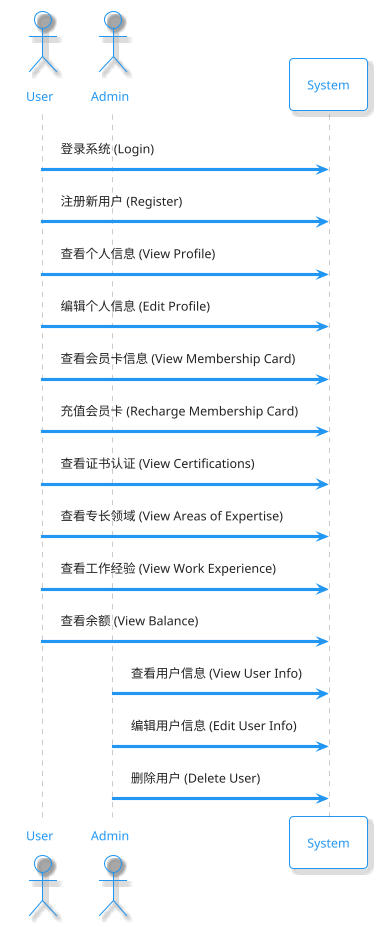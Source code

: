 @startuml
!theme materia-outline

actor User
actor Admin
participant System

User -> System: 登录系统 (Login)
User -> System: 注册新用户 (Register)
User -> System: 查看个人信息 (View Profile)
User -> System: 编辑个人信息 (Edit Profile)
User -> System: 查看会员卡信息 (View Membership Card)
User -> System: 充值会员卡 (Recharge Membership Card)
User -> System: 查看证书认证 (View Certifications)
User -> System: 查看专长领域 (View Areas of Expertise)
User -> System: 查看工作经验 (View Work Experience)
User -> System: 查看余额 (View Balance)

Admin -> System: 查看用户信息 (View User Info)
Admin -> System: 编辑用户信息 (Edit User Info)
Admin -> System: 删除用户 (Delete User)
@enduml
